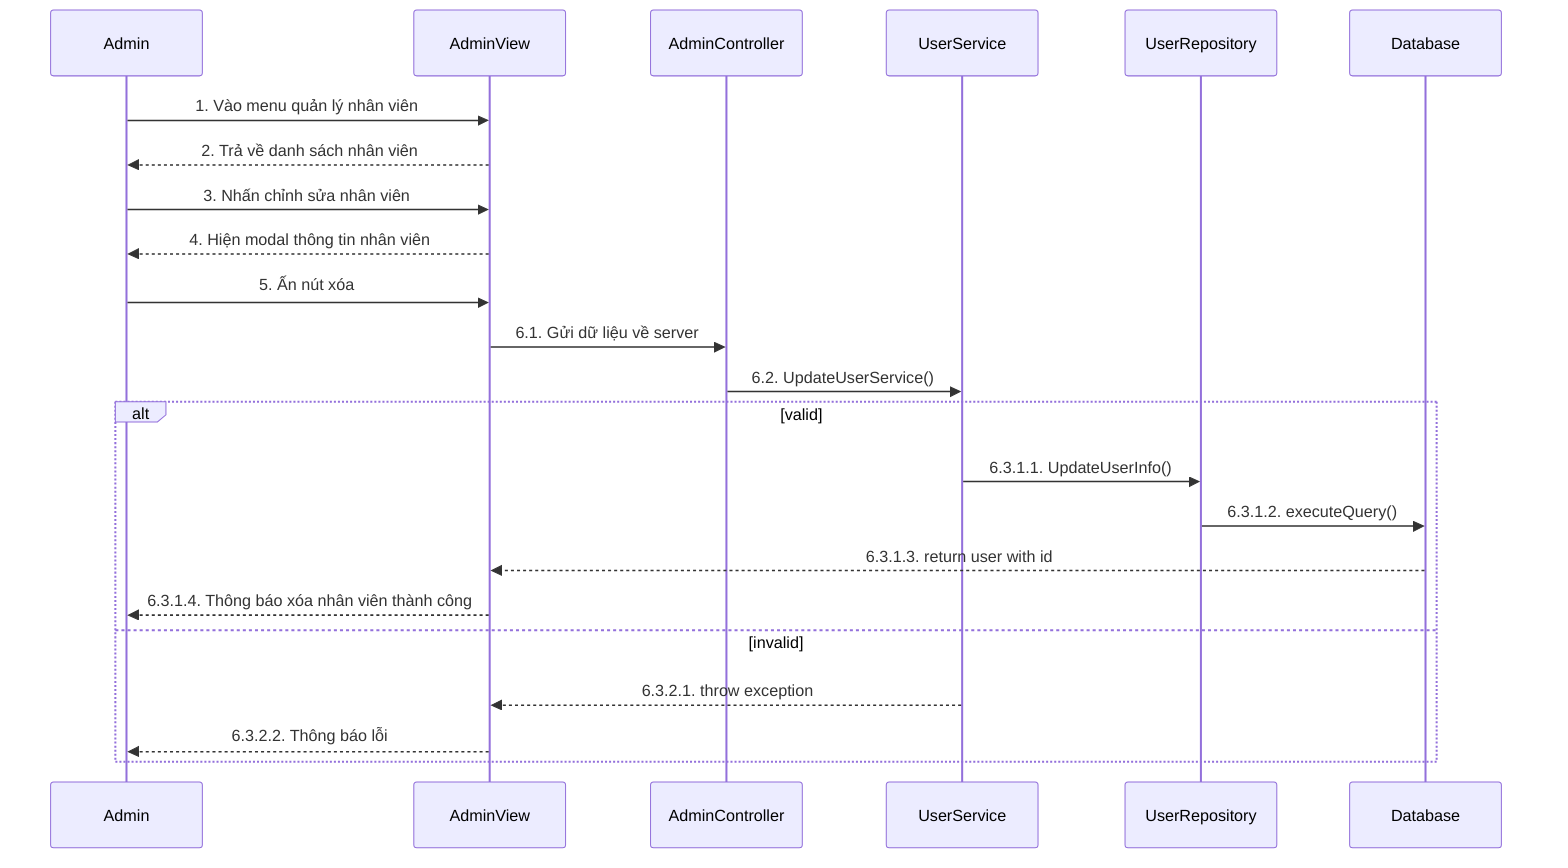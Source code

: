sequenceDiagram
    participant Admin
    participant AdminView
    participant AdminController
    participant UserService
    participant UserRepository
    participant Database

    Admin->>AdminView: 1. Vào menu quản lý nhân viên
    AdminView-->>Admin: 2. Trả về danh sách nhân viên
    Admin->>AdminView: 3. Nhấn chỉnh sửa nhân viên
    AdminView-->>Admin: 4. Hiện modal thông tin nhân viên
    Admin->>AdminView: 5. Ấn nút xóa
    
    AdminView->>AdminController: 6.1. Gửi dữ liệu về server
    AdminController->>UserService: 6.2. UpdateUserService()

    alt valid
        UserService->>UserRepository: 6.3.1.1. UpdateUserInfo()
        UserRepository->>Database: 6.3.1.2. executeQuery()
        
        Database-->>AdminView: 6.3.1.3. return user with id
        AdminView-->>Admin: 6.3.1.4. Thông báo xóa nhân viên thành công
    else invalid
        UserService-->>AdminView: 6.3.2.1. throw exception
        AdminView-->>Admin: 6.3.2.2. Thông báo lỗi
    end